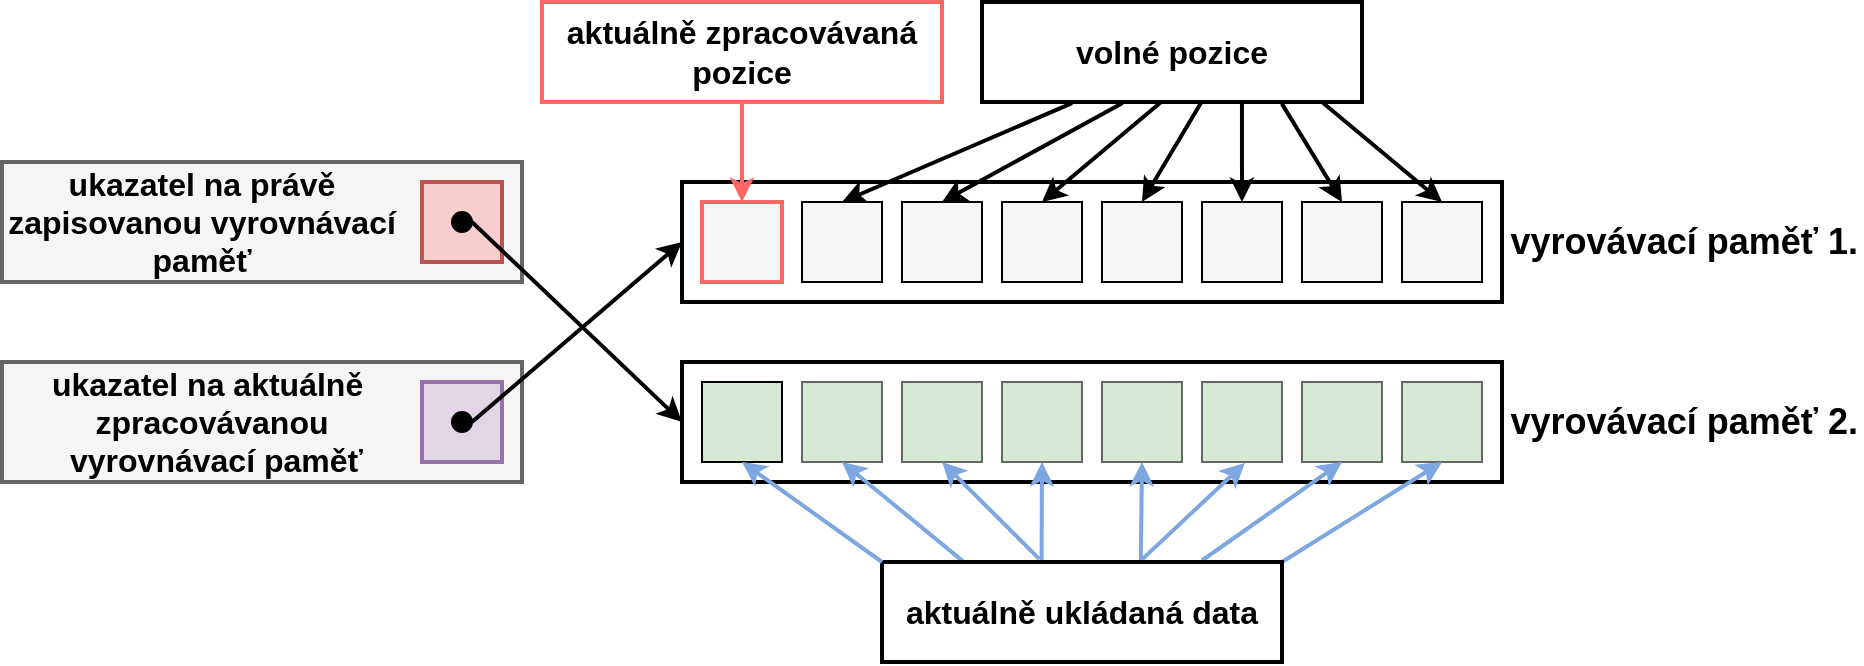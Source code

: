 <mxfile version="26.2.15">
  <diagram name="Page-1" id="JkH_FzBB4lwxhfmTubcu">
    <mxGraphModel dx="679" dy="400" grid="1" gridSize="10" guides="1" tooltips="1" connect="1" arrows="1" fold="1" page="1" pageScale="1" pageWidth="1169" pageHeight="827" math="0" shadow="0">
      <root>
        <mxCell id="0" />
        <mxCell id="1" parent="0" />
        <mxCell id="BHncRap-kiWOwBSlmbQk-1" value="" style="rounded=0;whiteSpace=wrap;html=1;strokeWidth=2;" parent="1" vertex="1">
          <mxGeometry x="420" y="510" width="410" height="60" as="geometry" />
        </mxCell>
        <mxCell id="BHncRap-kiWOwBSlmbQk-2" value="" style="rounded=0;whiteSpace=wrap;html=1;fillColor=#D5E8D4;strokeColor=#666666;fontColor=#333333;" parent="1" vertex="1">
          <mxGeometry x="630" y="520" width="40" height="40" as="geometry" />
        </mxCell>
        <mxCell id="BHncRap-kiWOwBSlmbQk-3" value="" style="rounded=0;whiteSpace=wrap;html=1;strokeWidth=2;" parent="1" vertex="1">
          <mxGeometry x="420" y="420" width="410" height="60" as="geometry" />
        </mxCell>
        <mxCell id="BHncRap-kiWOwBSlmbQk-4" value="" style="rounded=0;whiteSpace=wrap;html=1;fillColor=#F5F5F5;strokeColor=#000000;" parent="1" vertex="1">
          <mxGeometry x="780" y="430" width="40" height="40" as="geometry" />
        </mxCell>
        <mxCell id="BHncRap-kiWOwBSlmbQk-5" value="" style="rounded=0;whiteSpace=wrap;html=1;fillColor=#F5F5F5;strokeColor=#000000;" parent="1" vertex="1">
          <mxGeometry x="680" y="430" width="40" height="40" as="geometry" />
        </mxCell>
        <mxCell id="BHncRap-kiWOwBSlmbQk-6" value="" style="rounded=0;whiteSpace=wrap;html=1;fillColor=#F5F5F5;strokeColor=#000000;" parent="1" vertex="1">
          <mxGeometry x="730" y="430" width="40" height="40" as="geometry" />
        </mxCell>
        <mxCell id="BHncRap-kiWOwBSlmbQk-7" value="" style="rounded=0;whiteSpace=wrap;html=1;fillColor=#F5F5F5;strokeColor=#000000;" parent="1" vertex="1">
          <mxGeometry x="580" y="430" width="40" height="40" as="geometry" />
        </mxCell>
        <mxCell id="BHncRap-kiWOwBSlmbQk-8" value="" style="rounded=0;whiteSpace=wrap;html=1;fillColor=#F5F5F5;strokeColor=#000000;" parent="1" vertex="1">
          <mxGeometry x="630" y="430" width="40" height="40" as="geometry" />
        </mxCell>
        <mxCell id="BHncRap-kiWOwBSlmbQk-9" value="" style="endArrow=classic;html=1;rounded=0;entryX=0.5;entryY=0;entryDx=0;entryDy=0;fillColor=#f8cecc;strokeColor=#FF6666;exitX=0.5;exitY=1;exitDx=0;exitDy=0;strokeWidth=2;" parent="1" source="BHncRap-kiWOwBSlmbQk-46" target="BHncRap-kiWOwBSlmbQk-47" edge="1">
          <mxGeometry width="50" height="50" relative="1" as="geometry">
            <mxPoint x="250" y="310" as="sourcePoint" />
            <mxPoint x="330" y="370" as="targetPoint" />
          </mxGeometry>
        </mxCell>
        <mxCell id="BHncRap-kiWOwBSlmbQk-10" value="" style="endArrow=classic;html=1;rounded=0;entryX=0.5;entryY=0;entryDx=0;entryDy=0;fillColor=#dae8fc;strokeColor=#000000;exitX=0.237;exitY=1.012;exitDx=0;exitDy=0;exitPerimeter=0;strokeWidth=2;" parent="1" source="BHncRap-kiWOwBSlmbQk-15" target="BHncRap-kiWOwBSlmbQk-49" edge="1">
          <mxGeometry width="50" height="50" relative="1" as="geometry">
            <mxPoint x="560" y="370" as="sourcePoint" />
            <mxPoint x="590" y="480" as="targetPoint" />
          </mxGeometry>
        </mxCell>
        <mxCell id="BHncRap-kiWOwBSlmbQk-11" value="" style="endArrow=classic;html=1;rounded=0;exitX=0.578;exitY=0.997;exitDx=0;exitDy=0;entryX=0.5;entryY=0;entryDx=0;entryDy=0;fillColor=#fff2cc;strokeColor=#000000;exitPerimeter=0;strokeWidth=2;" parent="1" source="BHncRap-kiWOwBSlmbQk-15" target="BHncRap-kiWOwBSlmbQk-8" edge="1">
          <mxGeometry width="50" height="50" relative="1" as="geometry">
            <mxPoint x="680.0" y="370" as="sourcePoint" />
            <mxPoint x="720" y="480" as="targetPoint" />
          </mxGeometry>
        </mxCell>
        <mxCell id="BHncRap-kiWOwBSlmbQk-12" value="" style="endArrow=classic;html=1;rounded=0;exitX=0.684;exitY=1;exitDx=0;exitDy=0;entryX=0.5;entryY=0;entryDx=0;entryDy=0;fillColor=#fff2cc;strokeColor=#000000;exitPerimeter=0;strokeWidth=2;" parent="1" source="BHncRap-kiWOwBSlmbQk-15" target="BHncRap-kiWOwBSlmbQk-5" edge="1">
          <mxGeometry width="50" height="50" relative="1" as="geometry">
            <mxPoint x="701.42" y="371.38" as="sourcePoint" />
            <mxPoint x="720" y="480" as="targetPoint" />
          </mxGeometry>
        </mxCell>
        <mxCell id="BHncRap-kiWOwBSlmbQk-13" value="" style="endArrow=classic;html=1;rounded=0;exitX=0.789;exitY=1.016;exitDx=0;exitDy=0;entryX=0.5;entryY=0;entryDx=0;entryDy=0;fillColor=#fff2cc;strokeColor=#000000;exitPerimeter=0;strokeWidth=2;" parent="1" source="BHncRap-kiWOwBSlmbQk-15" target="BHncRap-kiWOwBSlmbQk-6" edge="1">
          <mxGeometry width="50" height="50" relative="1" as="geometry">
            <mxPoint x="725" y="370" as="sourcePoint" />
            <mxPoint x="710" y="440" as="targetPoint" />
          </mxGeometry>
        </mxCell>
        <mxCell id="BHncRap-kiWOwBSlmbQk-14" value="" style="endArrow=classic;html=1;rounded=0;exitX=0.897;exitY=1.007;exitDx=0;exitDy=0;entryX=0.5;entryY=0;entryDx=0;entryDy=0;fillColor=#fff2cc;strokeColor=#000000;exitPerimeter=0;strokeWidth=2;" parent="1" source="BHncRap-kiWOwBSlmbQk-15" target="BHncRap-kiWOwBSlmbQk-4" edge="1">
          <mxGeometry width="50" height="50" relative="1" as="geometry">
            <mxPoint x="770" y="370" as="sourcePoint" />
            <mxPoint x="760" y="440" as="targetPoint" />
          </mxGeometry>
        </mxCell>
        <mxCell id="BHncRap-kiWOwBSlmbQk-15" value="&lt;b&gt;&lt;font style=&quot;font-size: 16px;&quot;&gt;volné pozice&lt;/font&gt;&lt;/b&gt;" style="rounded=0;whiteSpace=wrap;html=1;strokeColor=#000000;strokeWidth=2;" parent="1" vertex="1">
          <mxGeometry x="570" y="330" width="190" height="50" as="geometry" />
        </mxCell>
        <mxCell id="BHncRap-kiWOwBSlmbQk-16" value="" style="rounded=0;whiteSpace=wrap;html=1;fillColor=#f5f5f5;fontColor=#333333;strokeColor=#666666;strokeWidth=2;" parent="1" vertex="1">
          <mxGeometry x="80" y="510" width="260" height="60" as="geometry" />
        </mxCell>
        <mxCell id="BHncRap-kiWOwBSlmbQk-17" value="&lt;b&gt;&lt;font style=&quot;font-size: 16px;&quot;&gt;ukazatel na aktuálně&amp;nbsp;&lt;/font&gt;&lt;/b&gt;&lt;div&gt;&lt;b&gt;&lt;font style=&quot;font-size: 16px;&quot;&gt;zpracovávanou&lt;/font&gt;&lt;/b&gt;&lt;div&gt;&lt;b&gt;&lt;font style=&quot;font-size: 16px;&quot;&gt;&amp;nbsp;vyrovnávací paměť&lt;/font&gt;&lt;/b&gt;&lt;/div&gt;&lt;/div&gt;" style="text;html=1;align=center;verticalAlign=middle;whiteSpace=wrap;rounded=0;" parent="1" vertex="1">
          <mxGeometry x="80" y="510" width="210" height="60" as="geometry" />
        </mxCell>
        <mxCell id="BHncRap-kiWOwBSlmbQk-18" value="" style="rounded=0;whiteSpace=wrap;html=1;fillColor=#e1d5e7;strokeColor=#9673a6;strokeWidth=2;" parent="1" vertex="1">
          <mxGeometry x="290" y="520" width="40" height="40" as="geometry" />
        </mxCell>
        <mxCell id="BHncRap-kiWOwBSlmbQk-19" value="" style="endArrow=classic;html=1;rounded=0;exitX=1;exitY=0.5;exitDx=0;exitDy=0;entryX=0;entryY=0.5;entryDx=0;entryDy=0;strokeWidth=2;" parent="1" source="BHncRap-kiWOwBSlmbQk-20" target="BHncRap-kiWOwBSlmbQk-3" edge="1">
          <mxGeometry width="50" height="50" relative="1" as="geometry">
            <mxPoint x="290" y="560" as="sourcePoint" />
            <mxPoint x="410" y="460" as="targetPoint" />
          </mxGeometry>
        </mxCell>
        <mxCell id="BHncRap-kiWOwBSlmbQk-20" value="" style="ellipse;whiteSpace=wrap;html=1;aspect=fixed;fillColor=#000000;" parent="1" vertex="1">
          <mxGeometry x="305" y="535" width="10" height="10" as="geometry" />
        </mxCell>
        <mxCell id="BHncRap-kiWOwBSlmbQk-21" value="" style="rounded=0;whiteSpace=wrap;html=1;fillColor=#f5f5f5;fontColor=#333333;strokeColor=#666666;strokeWidth=2;" parent="1" vertex="1">
          <mxGeometry x="80" y="410" width="260" height="60" as="geometry" />
        </mxCell>
        <mxCell id="BHncRap-kiWOwBSlmbQk-22" value="&lt;b style=&quot;font-size: 16px;&quot;&gt;ukazatel na právě zapisovanou&amp;nbsp;vyrovnávací paměť&lt;/b&gt;" style="text;html=1;align=center;verticalAlign=middle;whiteSpace=wrap;rounded=0;" parent="1" vertex="1">
          <mxGeometry x="80" y="410" width="200" height="60" as="geometry" />
        </mxCell>
        <mxCell id="BHncRap-kiWOwBSlmbQk-23" value="" style="rounded=0;whiteSpace=wrap;html=1;fillColor=#f8cecc;strokeColor=#b85450;strokeWidth=2;" parent="1" vertex="1">
          <mxGeometry x="290" y="420" width="40" height="40" as="geometry" />
        </mxCell>
        <mxCell id="BHncRap-kiWOwBSlmbQk-24" value="" style="ellipse;whiteSpace=wrap;html=1;aspect=fixed;fillColor=#000000;" parent="1" vertex="1">
          <mxGeometry x="305" y="435" width="10" height="10" as="geometry" />
        </mxCell>
        <mxCell id="BHncRap-kiWOwBSlmbQk-25" value="" style="endArrow=classic;html=1;rounded=0;exitX=1;exitY=0.5;exitDx=0;exitDy=0;entryX=0;entryY=0.5;entryDx=0;entryDy=0;strokeWidth=2;" parent="1" source="BHncRap-kiWOwBSlmbQk-24" target="BHncRap-kiWOwBSlmbQk-1" edge="1">
          <mxGeometry width="50" height="50" relative="1" as="geometry">
            <mxPoint x="190" y="470" as="sourcePoint" />
            <mxPoint x="380" y="430" as="targetPoint" />
          </mxGeometry>
        </mxCell>
        <mxCell id="BHncRap-kiWOwBSlmbQk-26" value="" style="rounded=0;whiteSpace=wrap;html=1;fillColor=#D5E8D4;strokeColor=#666666;fontColor=#333333;" parent="1" vertex="1">
          <mxGeometry x="680" y="520" width="40" height="40" as="geometry" />
        </mxCell>
        <mxCell id="BHncRap-kiWOwBSlmbQk-27" value="" style="rounded=0;whiteSpace=wrap;html=1;fillColor=#D5E8D4;strokeColor=#666666;fontColor=#333333;" parent="1" vertex="1">
          <mxGeometry x="730" y="520" width="40" height="40" as="geometry" />
        </mxCell>
        <mxCell id="BHncRap-kiWOwBSlmbQk-28" value="" style="rounded=0;whiteSpace=wrap;html=1;fillColor=#D5E8D4;strokeColor=#666666;fontColor=#333333;" parent="1" vertex="1">
          <mxGeometry x="780" y="520" width="40" height="40" as="geometry" />
        </mxCell>
        <mxCell id="BHncRap-kiWOwBSlmbQk-32" value="" style="endArrow=classic;html=1;rounded=0;entryX=0.536;entryY=1.013;entryDx=0;entryDy=0;entryPerimeter=0;exitX=0.647;exitY=-0.014;exitDx=0;exitDy=0;strokeWidth=2;exitPerimeter=0;strokeColor=#7EA6E0;" parent="1" source="VB1F1QOkjHw4tOSdN6Vp-2" target="BHncRap-kiWOwBSlmbQk-26" edge="1">
          <mxGeometry width="50" height="50" relative="1" as="geometry">
            <mxPoint x="692.5" y="610" as="sourcePoint" />
            <mxPoint x="710" y="600" as="targetPoint" />
          </mxGeometry>
        </mxCell>
        <mxCell id="BHncRap-kiWOwBSlmbQk-33" value="" style="endArrow=classic;html=1;rounded=0;entryX=0.5;entryY=1;entryDx=0;entryDy=0;exitX=0.8;exitY=-0.015;exitDx=0;exitDy=0;exitPerimeter=0;strokeWidth=2;strokeColor=#7EA6E0;" parent="1" source="VB1F1QOkjHw4tOSdN6Vp-2" target="BHncRap-kiWOwBSlmbQk-27" edge="1">
          <mxGeometry width="50" height="50" relative="1" as="geometry">
            <mxPoint x="714.92" y="609.65" as="sourcePoint" />
            <mxPoint x="711" y="571" as="targetPoint" />
          </mxGeometry>
        </mxCell>
        <mxCell id="BHncRap-kiWOwBSlmbQk-34" value="" style="endArrow=classic;html=1;rounded=0;exitX=1;exitY=0;exitDx=0;exitDy=0;entryX=0.5;entryY=1;entryDx=0;entryDy=0;strokeWidth=2;strokeColor=#7EA6E0;" parent="1" source="VB1F1QOkjHw4tOSdN6Vp-2" target="BHncRap-kiWOwBSlmbQk-28" edge="1">
          <mxGeometry width="50" height="50" relative="1" as="geometry">
            <mxPoint x="725.37" y="610" as="sourcePoint" />
            <mxPoint x="810" y="580" as="targetPoint" />
          </mxGeometry>
        </mxCell>
        <mxCell id="BHncRap-kiWOwBSlmbQk-35" value="" style="rounded=0;whiteSpace=wrap;html=1;fillColor=#D5E8D4;strokeColor=#000000;fontColor=#333333;strokeWidth=1;" parent="1" vertex="1">
          <mxGeometry x="430" y="520" width="40" height="40" as="geometry" />
        </mxCell>
        <mxCell id="BHncRap-kiWOwBSlmbQk-36" value="" style="rounded=0;whiteSpace=wrap;html=1;fillColor=#D5E8D4;strokeColor=#666666;fontColor=#333333;" parent="1" vertex="1">
          <mxGeometry x="580" y="520" width="40" height="40" as="geometry" />
        </mxCell>
        <mxCell id="BHncRap-kiWOwBSlmbQk-37" value="" style="rounded=0;whiteSpace=wrap;html=1;fillColor=#D5E8D4;strokeColor=#666666;fontColor=#333333;" parent="1" vertex="1">
          <mxGeometry x="530" y="520" width="40" height="40" as="geometry" />
        </mxCell>
        <mxCell id="BHncRap-kiWOwBSlmbQk-38" value="" style="rounded=0;whiteSpace=wrap;html=1;fillColor=#D5E8D4;strokeColor=#666666;fontColor=#333333;" parent="1" vertex="1">
          <mxGeometry x="480" y="520" width="40" height="40" as="geometry" />
        </mxCell>
        <mxCell id="BHncRap-kiWOwBSlmbQk-41" value="" style="endArrow=classic;html=1;rounded=0;entryX=0.5;entryY=1;entryDx=0;entryDy=0;exitX=0.202;exitY=-0.009;exitDx=0;exitDy=0;exitPerimeter=0;strokeWidth=2;strokeColor=#7EA6E0;" parent="1" source="VB1F1QOkjHw4tOSdN6Vp-2" target="BHncRap-kiWOwBSlmbQk-38" edge="1">
          <mxGeometry width="50" height="50" relative="1" as="geometry">
            <mxPoint x="568.43" y="609.9" as="sourcePoint" />
            <mxPoint x="551.5" y="550" as="targetPoint" />
          </mxGeometry>
        </mxCell>
        <mxCell id="BHncRap-kiWOwBSlmbQk-42" value="" style="endArrow=classic;html=1;rounded=0;entryX=0.5;entryY=1;entryDx=0;entryDy=0;exitX=0.393;exitY=-0.032;exitDx=0;exitDy=0;exitPerimeter=0;strokeWidth=2;strokeColor=#7EA6E0;" parent="1" source="VB1F1QOkjHw4tOSdN6Vp-1" target="BHncRap-kiWOwBSlmbQk-37" edge="1">
          <mxGeometry width="50" height="50" relative="1" as="geometry">
            <mxPoint x="583.82" y="609.85" as="sourcePoint" />
            <mxPoint x="630" y="570" as="targetPoint" />
          </mxGeometry>
        </mxCell>
        <mxCell id="BHncRap-kiWOwBSlmbQk-43" value="" style="endArrow=classic;html=1;rounded=0;entryX=0.5;entryY=1;entryDx=0;entryDy=0;exitX=0.399;exitY=-0.014;exitDx=0;exitDy=0;exitPerimeter=0;strokeWidth=2;strokeColor=#7EA6E0;" parent="1" source="VB1F1QOkjHw4tOSdN6Vp-2" target="BHncRap-kiWOwBSlmbQk-36" edge="1">
          <mxGeometry width="50" height="50" relative="1" as="geometry">
            <mxPoint x="604.53" y="609.65" as="sourcePoint" />
            <mxPoint x="630" y="570" as="targetPoint" />
          </mxGeometry>
        </mxCell>
        <mxCell id="BHncRap-kiWOwBSlmbQk-44" value="" style="endArrow=classic;html=1;rounded=0;entryX=0.5;entryY=1;entryDx=0;entryDy=0;exitX=0.647;exitY=-0.02;exitDx=0;exitDy=0;strokeWidth=2;exitPerimeter=0;strokeColor=#7EA6E0;" parent="1" source="VB1F1QOkjHw4tOSdN6Vp-2" target="BHncRap-kiWOwBSlmbQk-2" edge="1">
          <mxGeometry width="50" height="50" relative="1" as="geometry">
            <mxPoint x="645" y="610" as="sourcePoint" />
            <mxPoint x="651.5" y="560" as="targetPoint" />
          </mxGeometry>
        </mxCell>
        <mxCell id="BHncRap-kiWOwBSlmbQk-45" value="" style="rounded=0;whiteSpace=wrap;html=1;strokeColor=#FF6666;strokeWidth=2;" parent="1" vertex="1">
          <mxGeometry x="350" y="330" width="200" height="50" as="geometry" />
        </mxCell>
        <mxCell id="BHncRap-kiWOwBSlmbQk-46" value="&lt;b&gt;&lt;font style=&quot;font-size: 16px;&quot;&gt;aktuálně zpracovávaná&lt;/font&gt;&lt;/b&gt;&lt;div&gt;&lt;b&gt;&lt;font style=&quot;font-size: 16px;&quot;&gt;pozice&lt;/font&gt;&lt;/b&gt;&lt;/div&gt;" style="text;html=1;align=center;verticalAlign=middle;whiteSpace=wrap;rounded=0;" parent="1" vertex="1">
          <mxGeometry x="350" y="330" width="200" height="50" as="geometry" />
        </mxCell>
        <mxCell id="BHncRap-kiWOwBSlmbQk-47" value="" style="rounded=0;whiteSpace=wrap;html=1;fillColor=#F5F5F5;strokeColor=#FF6666;strokeWidth=2;" parent="1" vertex="1">
          <mxGeometry x="430" y="430" width="40" height="40" as="geometry" />
        </mxCell>
        <mxCell id="BHncRap-kiWOwBSlmbQk-48" value="" style="rounded=0;whiteSpace=wrap;html=1;fillColor=#F5F5F5;strokeColor=#000000;" parent="1" vertex="1">
          <mxGeometry x="530" y="430" width="40" height="40" as="geometry" />
        </mxCell>
        <mxCell id="BHncRap-kiWOwBSlmbQk-49" value="" style="rounded=0;whiteSpace=wrap;html=1;fillColor=#F5F5F5;strokeColor=#000000;" parent="1" vertex="1">
          <mxGeometry x="480" y="430" width="40" height="40" as="geometry" />
        </mxCell>
        <mxCell id="BHncRap-kiWOwBSlmbQk-50" value="" style="endArrow=classic;html=1;rounded=0;exitX=0.473;exitY=0.995;exitDx=0;exitDy=0;entryX=0.5;entryY=0;entryDx=0;entryDy=0;fillColor=#fff2cc;strokeColor=#000000;exitPerimeter=0;strokeWidth=2;" parent="1" source="BHncRap-kiWOwBSlmbQk-15" target="BHncRap-kiWOwBSlmbQk-7" edge="1">
          <mxGeometry width="50" height="50" relative="1" as="geometry">
            <mxPoint x="660" y="380" as="sourcePoint" />
            <mxPoint x="630" y="430" as="targetPoint" />
          </mxGeometry>
        </mxCell>
        <mxCell id="BHncRap-kiWOwBSlmbQk-51" value="" style="endArrow=classic;html=1;rounded=0;exitX=0.37;exitY=1.009;exitDx=0;exitDy=0;fillColor=#fff2cc;strokeColor=#000000;exitPerimeter=0;entryX=0.5;entryY=0;entryDx=0;entryDy=0;strokeWidth=2;" parent="1" source="BHncRap-kiWOwBSlmbQk-15" target="BHncRap-kiWOwBSlmbQk-48" edge="1">
          <mxGeometry width="50" height="50" relative="1" as="geometry">
            <mxPoint x="610" y="380" as="sourcePoint" />
            <mxPoint x="550" y="430" as="targetPoint" />
          </mxGeometry>
        </mxCell>
        <mxCell id="BHncRap-kiWOwBSlmbQk-53" value="&lt;font style=&quot;font-size: 18px;&quot;&gt;&lt;b style=&quot;&quot;&gt;vyrovávací paměť 2.&lt;/b&gt;&lt;/font&gt;" style="text;html=1;align=right;verticalAlign=middle;whiteSpace=wrap;rounded=0;" parent="1" vertex="1">
          <mxGeometry x="830" y="510" width="180" height="60" as="geometry" />
        </mxCell>
        <mxCell id="wUiVb9DB8rMpb05KVUhw-2" value="&lt;font style=&quot;font-size: 18px;&quot;&gt;&lt;b style=&quot;&quot;&gt;vyrovávací paměť 1.&lt;/b&gt;&lt;/font&gt;" style="text;html=1;align=right;verticalAlign=middle;whiteSpace=wrap;rounded=0;" parent="1" vertex="1">
          <mxGeometry x="830" y="420" width="180" height="60" as="geometry" />
        </mxCell>
        <mxCell id="VB1F1QOkjHw4tOSdN6Vp-1" value="" style="rounded=0;whiteSpace=wrap;html=1;strokeWidth=2;" parent="1" vertex="1">
          <mxGeometry x="520" y="610" width="200" height="50" as="geometry" />
        </mxCell>
        <mxCell id="VB1F1QOkjHw4tOSdN6Vp-2" value="&lt;font style=&quot;font-size: 16px;&quot;&gt;&lt;b style=&quot;font-size: 12px;&quot;&gt;&lt;font style=&quot;font-size: 16px;&quot;&gt;aktuálně&lt;/font&gt;&lt;/b&gt;&lt;b&gt;&amp;nbsp;ukládaná data&lt;/b&gt;&lt;/font&gt;" style="text;html=1;align=center;verticalAlign=middle;whiteSpace=wrap;rounded=0;strokeWidth=2;" parent="1" vertex="1">
          <mxGeometry x="520" y="610" width="200" height="50" as="geometry" />
        </mxCell>
        <mxCell id="VB1F1QOkjHw4tOSdN6Vp-4" value="" style="endArrow=classic;html=1;rounded=0;entryX=0.5;entryY=1;entryDx=0;entryDy=0;exitX=0;exitY=0;exitDx=0;exitDy=0;strokeWidth=2;strokeColor=#7EA6E0;" parent="1" source="VB1F1QOkjHw4tOSdN6Vp-2" target="BHncRap-kiWOwBSlmbQk-35" edge="1">
          <mxGeometry width="50" height="50" relative="1" as="geometry">
            <mxPoint x="578.43" y="619.9" as="sourcePoint" />
            <mxPoint x="510" y="570" as="targetPoint" />
          </mxGeometry>
        </mxCell>
      </root>
    </mxGraphModel>
  </diagram>
</mxfile>
